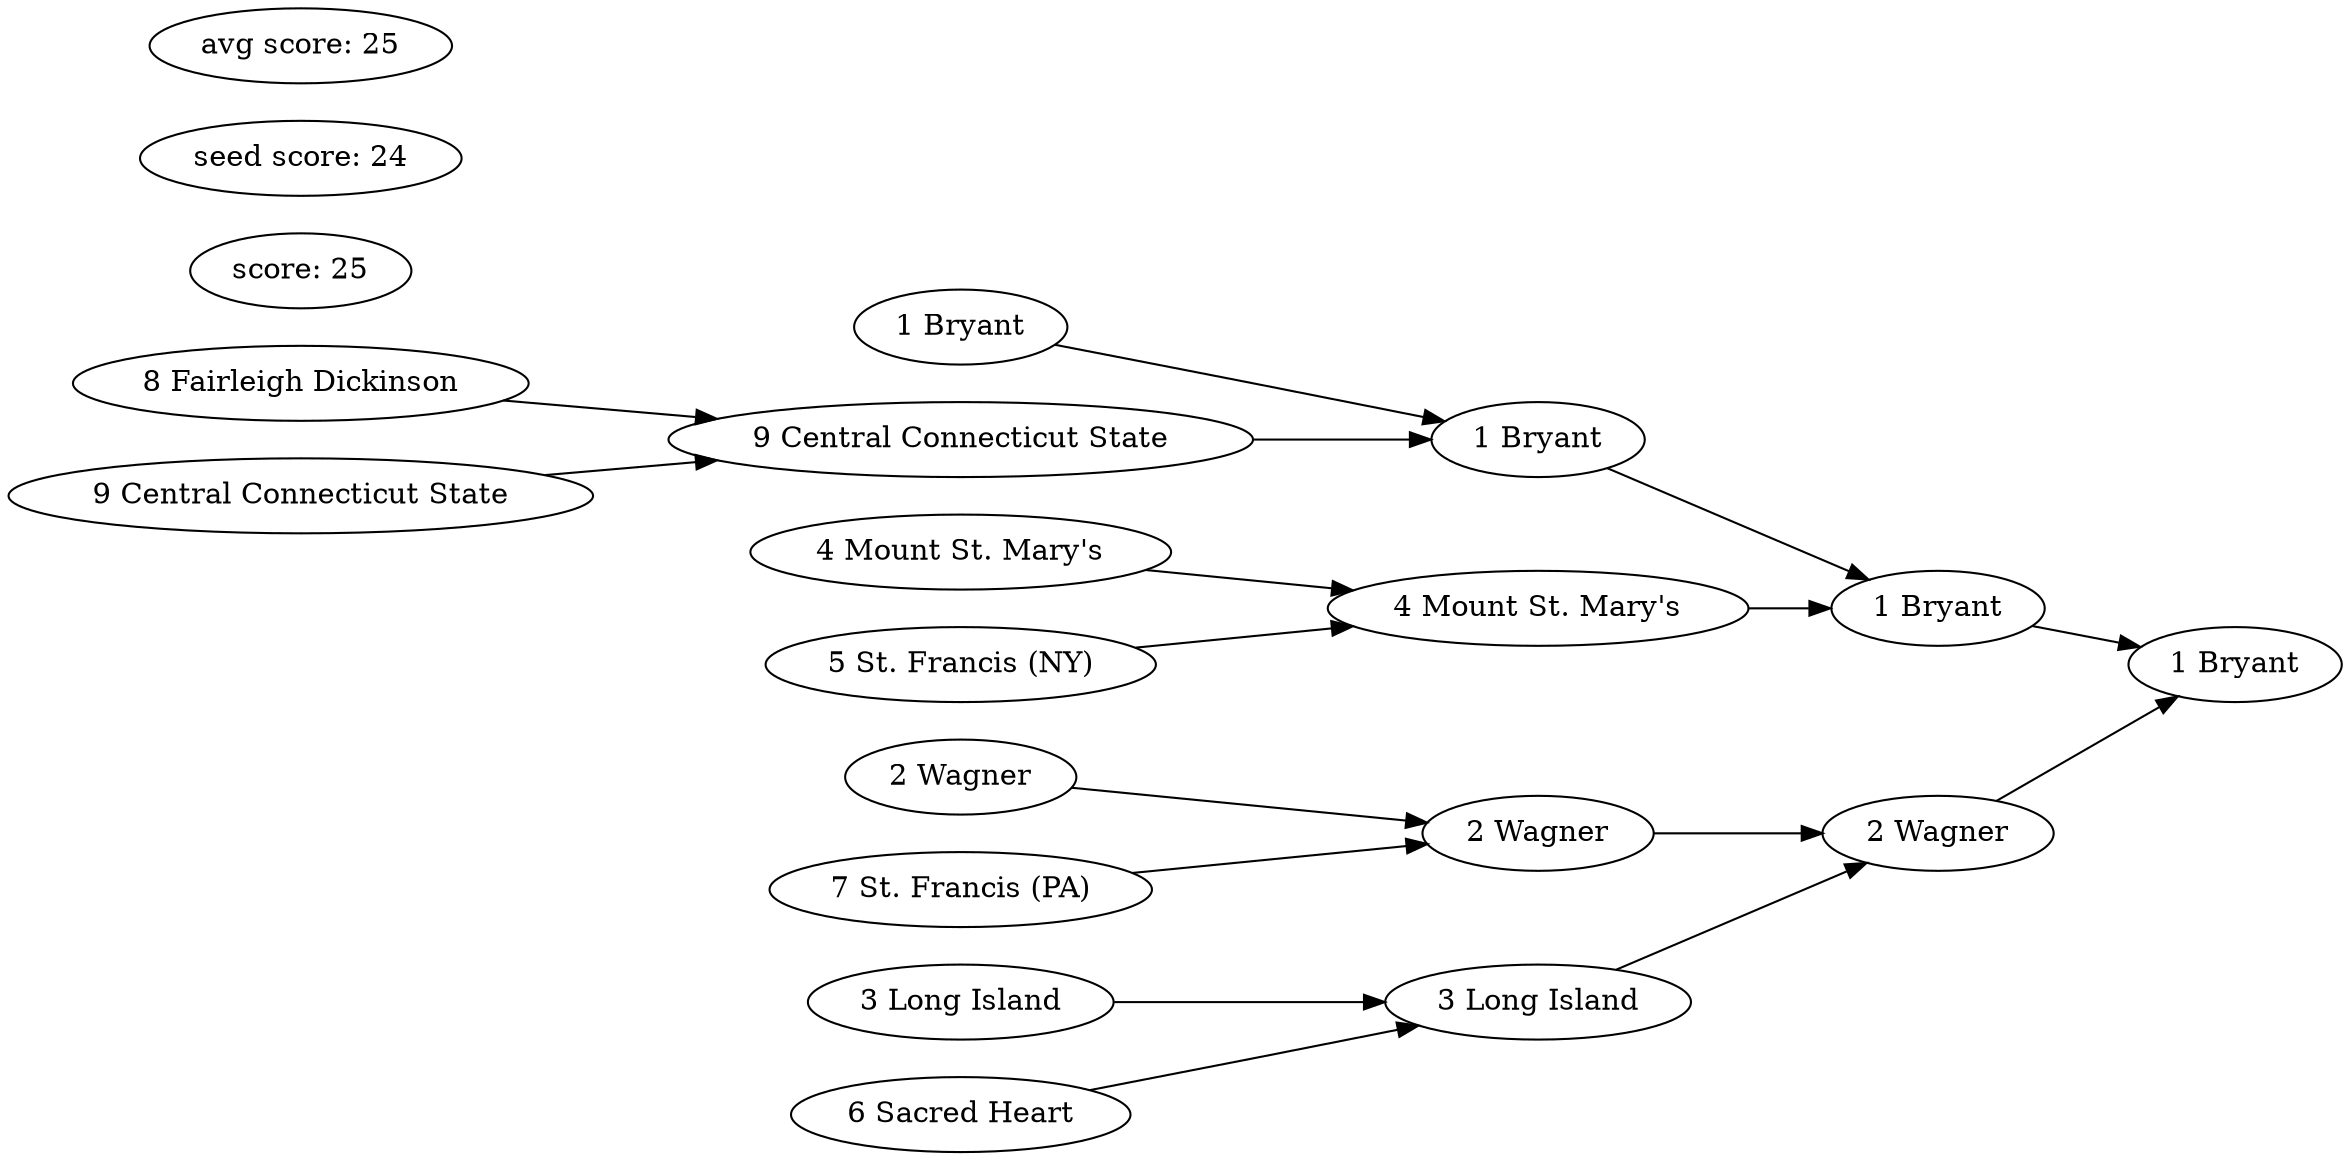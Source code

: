 digraph {
graph [rankdir=LR];"t1" [label="1 Bryant"];
"t2" [label="1 Bryant"];
"t3" [label="1 Bryant"];
"t4" [label="1 Bryant"];
"t5" [label="9 Central Connecticut State"];
"t6" [label="8 Fairleigh Dickinson"];
"t7" [label="9 Central Connecticut State"];
"t6" -> "t5";
"t7" -> "t5";
"t4" -> "t3";
"t5" -> "t3";
"t8" [label="4 Mount St. Mary's"];
"t9" [label="4 Mount St. Mary's"];
"t10" [label="5 St. Francis (NY)"];
"t9" -> "t8";
"t10" -> "t8";
"t3" -> "t2";
"t8" -> "t2";
"t11" [label="2 Wagner"];
"t12" [label="2 Wagner"];
"t13" [label="2 Wagner"];
"t14" [label="7 St. Francis (PA)"];
"t13" -> "t12";
"t14" -> "t12";
"t15" [label="3 Long Island"];
"t16" [label="3 Long Island"];
"t17" [label="6 Sacred Heart"];
"t16" -> "t15";
"t17" -> "t15";
"t12" -> "t11";
"t15" -> "t11";
"t2" -> "t1";
"t11" -> "t1";
score [label="score: 25"];
seed [label="seed score: 24"];
max [label="avg score: 25"];
}

